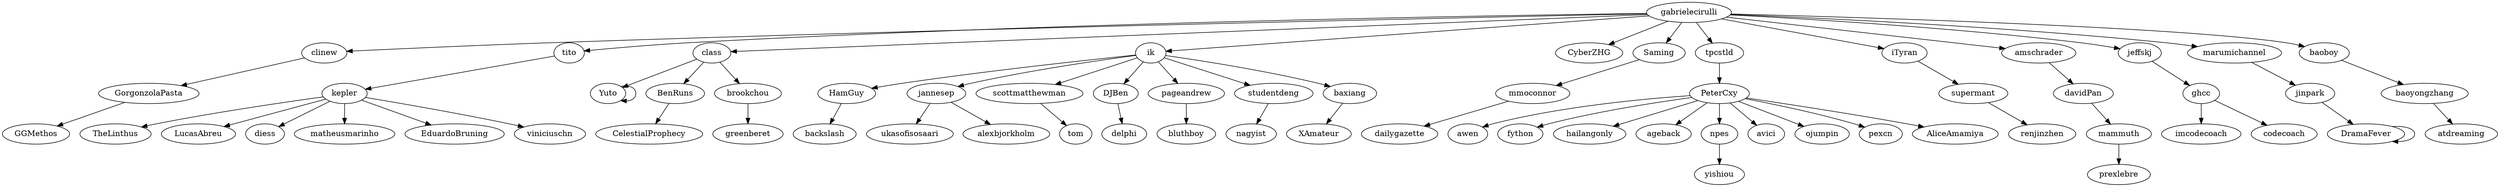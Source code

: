 digraph{
gabrielecirulli -> clinew
clinew -> GorgonzolaPasta
GorgonzolaPasta -> GGMethos
gabrielecirulli -> tito
tito -> kepler
kepler -> TheLinthus
kepler -> LucasAbreu
kepler -> diess
kepler -> matheusmarinho
kepler -> EduardoBruning
kepler -> viniciuschn
gabrielecirulli -> class
class -> Yuto
Yuto -> Yuto
class -> BenRuns
BenRuns -> CelestialProphecy
class -> brookchou
brookchou -> greenberet
gabrielecirulli -> ik
ik -> HamGuy
HamGuy -> backslash
ik -> jannesep
jannesep -> ukasofisosaari
jannesep -> alexbjorkholm
ik -> scottmatthewman
scottmatthewman -> tom
ik -> DJBen
DJBen -> delphi
ik -> pageandrew
pageandrew -> bluthboy
ik -> studentdeng
studentdeng -> nagyist
ik -> baxiang
baxiang -> XAmateur
gabrielecirulli -> CyberZHG
gabrielecirulli -> Saming
Saming -> mmoconnor
mmoconnor -> dailygazette
gabrielecirulli -> tpcstld
tpcstld -> PeterCxy
PeterCxy -> awen
PeterCxy -> fython
PeterCxy -> hailangonly
PeterCxy -> ageback
PeterCxy -> npes
npes -> yishiou
PeterCxy -> avici
PeterCxy -> ojumpin
PeterCxy -> pexcn
PeterCxy -> AliceAmamiya
gabrielecirulli -> iTyran
iTyran -> supermant
supermant -> renjinzhen
gabrielecirulli -> amschrader
amschrader -> davidPan
davidPan -> mammuth
mammuth -> prexlebre
gabrielecirulli -> jeffskj
jeffskj -> ghcc
ghcc -> imcodecoach
ghcc -> codecoach
gabrielecirulli -> marumichannel
marumichannel -> jinpark
jinpark -> DramaFever
DramaFever -> DramaFever
gabrielecirulli -> baoboy
baoboy -> baoyongzhang
baoyongzhang -> atdreaming
}
